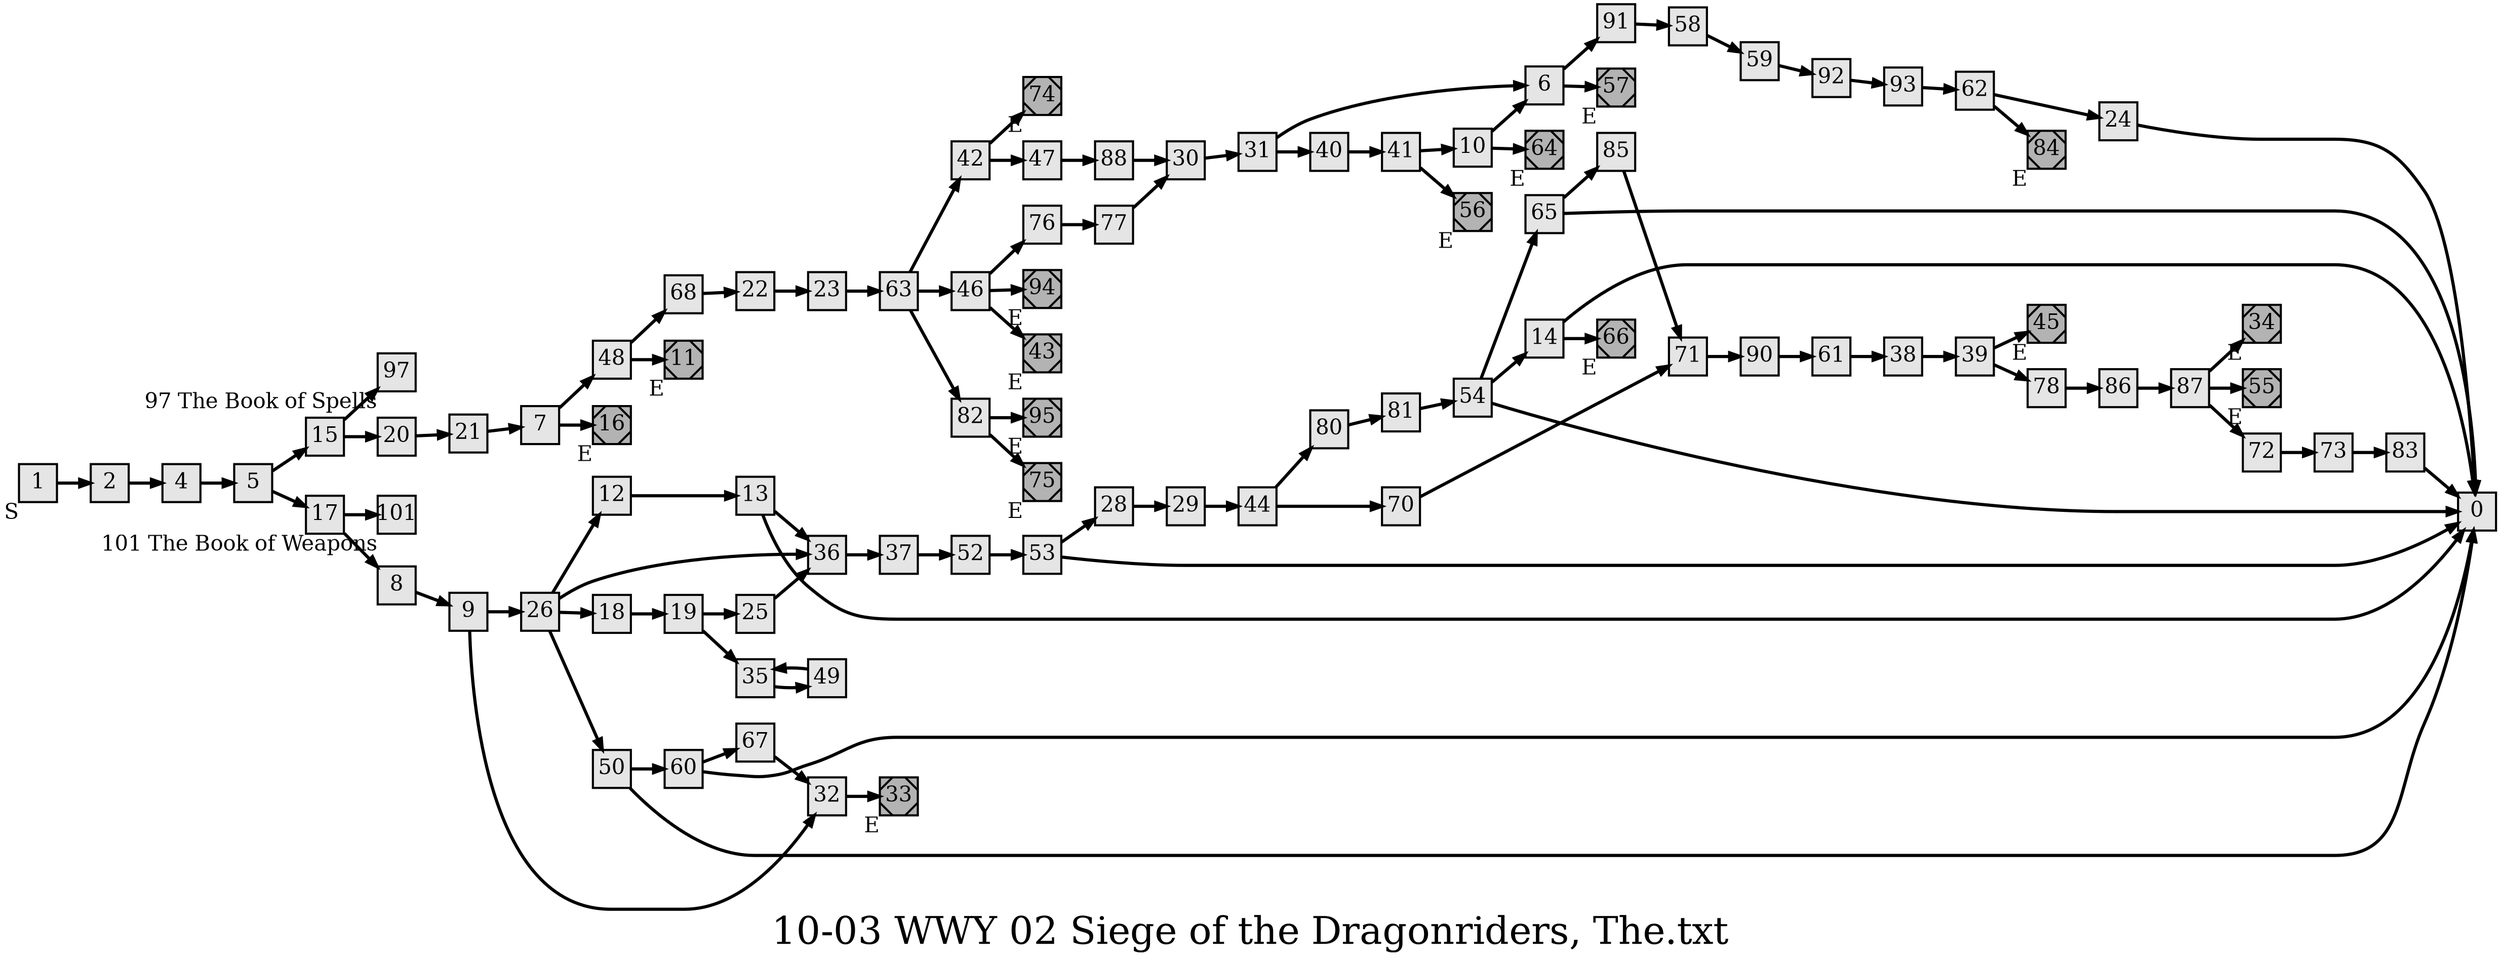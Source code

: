 digraph g{
  graph [ label="10-03 WWY 02 Siege of the Dragonriders, The.txt" rankdir=LR, ordering=out, fontsize=36, nodesep="0.35", ranksep="0.45"];
  node  [shape=rect, penwidth=2, fontsize=20, style=filled, fillcolor=grey90, margin="0,0", labelfloat=true, regular=true, fixedsize=true];
  edge  [labelfloat=true, penwidth=3, fontsize=12];

  1	[ xlabel="S" ];
  1 -> 2;
  2 -> 4;
  4 -> 5;
  5 -> 15;
  5 -> 17;
  6 -> 91;
  6 -> 57;
  7 -> 48;
  7 -> 16;
  8 -> 9;
  9 -> 26;
  9 -> 32;
  10 -> 6;
  10 -> 64;
  11	[ xlabel="E", shape=Msquare, fontsize=20, fillcolor=grey70 ];
  12 -> 13;
  13 -> 36;
  13 -> 0;
  14 -> 0;
  14 -> 66;
  15 -> 97;
  15 -> 20;
  16	[ xlabel="E", shape=Msquare, fontsize=20, fillcolor=grey70 ];
  17 -> 101;
  17 -> 8;
  18 -> 19;
  19 -> 25;
  19 -> 35;
  20 -> 21;
  21 -> 7;
  22 -> 23;
  23 -> 63;
  24 -> 0;
  25 -> 36;
  26 -> 12;
  26 -> 36;
  26 -> 18;
  26 -> 50;
  28 -> 29;
  29 -> 44;
  30 -> 31;
  31 -> 6;
  31 -> 40;
  32 -> 33;
  33	[ xlabel="E", shape=Msquare, fontsize=20, fillcolor=grey70 ];
  34	[ xlabel="E", shape=Msquare, fontsize=20, fillcolor=grey70 ];
  35 -> 49;
  36 -> 37;
  37 -> 52;
  38 -> 39;
  39 -> 45;
  39 -> 78;
  40 -> 41;
  41 -> 10;
  41 -> 56;
  42 -> 74;
  42 -> 47;
  43	[ xlabel="E", shape=Msquare, fontsize=20, fillcolor=grey70 ];
  44 -> 80;
  44 -> 70;
  45	[ xlabel="E", shape=Msquare, fontsize=20, fillcolor=grey70 ];
  46 -> 76;
  46 -> 94;
  46 -> 43;
  47 -> 88;
  48 -> 68;
  48 -> 11;
  49 -> 35;
  50 -> 60;
  50 -> 0;
  52 -> 53;
  53 -> 28;
  53 -> 0;
  54 -> 65;
  54 -> 14;
  54 -> 0;
  55	[ xlabel="E", shape=Msquare, fontsize=20, fillcolor=grey70 ];
  56	[ xlabel="E", shape=Msquare, fontsize=20, fillcolor=grey70 ];
  57	[ xlabel="E", shape=Msquare, fontsize=20, fillcolor=grey70 ];
  58 -> 59;
  59 -> 92;
  60 -> 67;
  60 -> 0;
  61 -> 38;
  62 -> 24;
  62 -> 84;
  63 -> 42;
  63 -> 46;
  63 -> 82;
  64	[ xlabel="E", shape=Msquare, fontsize=20, fillcolor=grey70 ];
  65 -> 85;
  65 -> 0;
  66	[ xlabel="E", shape=Msquare, fontsize=20, fillcolor=grey70 ];
  67 -> 32;
  68 -> 22;
  70 -> 71;
  71 -> 90;
  72 -> 73;
  73 -> 83;
  74	[ xlabel="E", shape=Msquare, fontsize=20, fillcolor=grey70 ];
  75	[ xlabel="E", shape=Msquare, fontsize=20, fillcolor=grey70 ];
  76 -> 77;
  77 -> 30;
  78 -> 86;
  80 -> 81;
  81 -> 54;
  82 -> 95;
  82 -> 75;
  83 -> 0;
  84	[ xlabel="E", shape=Msquare, fontsize=20, fillcolor=grey70 ];
  85 -> 71;
  86 -> 87;
  87 -> 34;
  87 -> 55;
  87 -> 72;
  88 -> 30;
  90 -> 61;
  91 -> 58;
  92 -> 93;
  93 -> 62;
  94	[ xlabel="E", shape=Msquare, fontsize=20, fillcolor=grey70 ];
  95	[ xlabel="E", shape=Msquare, fontsize=20, fillcolor=grey70 ];

  97	[ xlabel="97 The Book of Spells" ];
  101	[ xlabel="101 The Book of Weapons" ];
}

